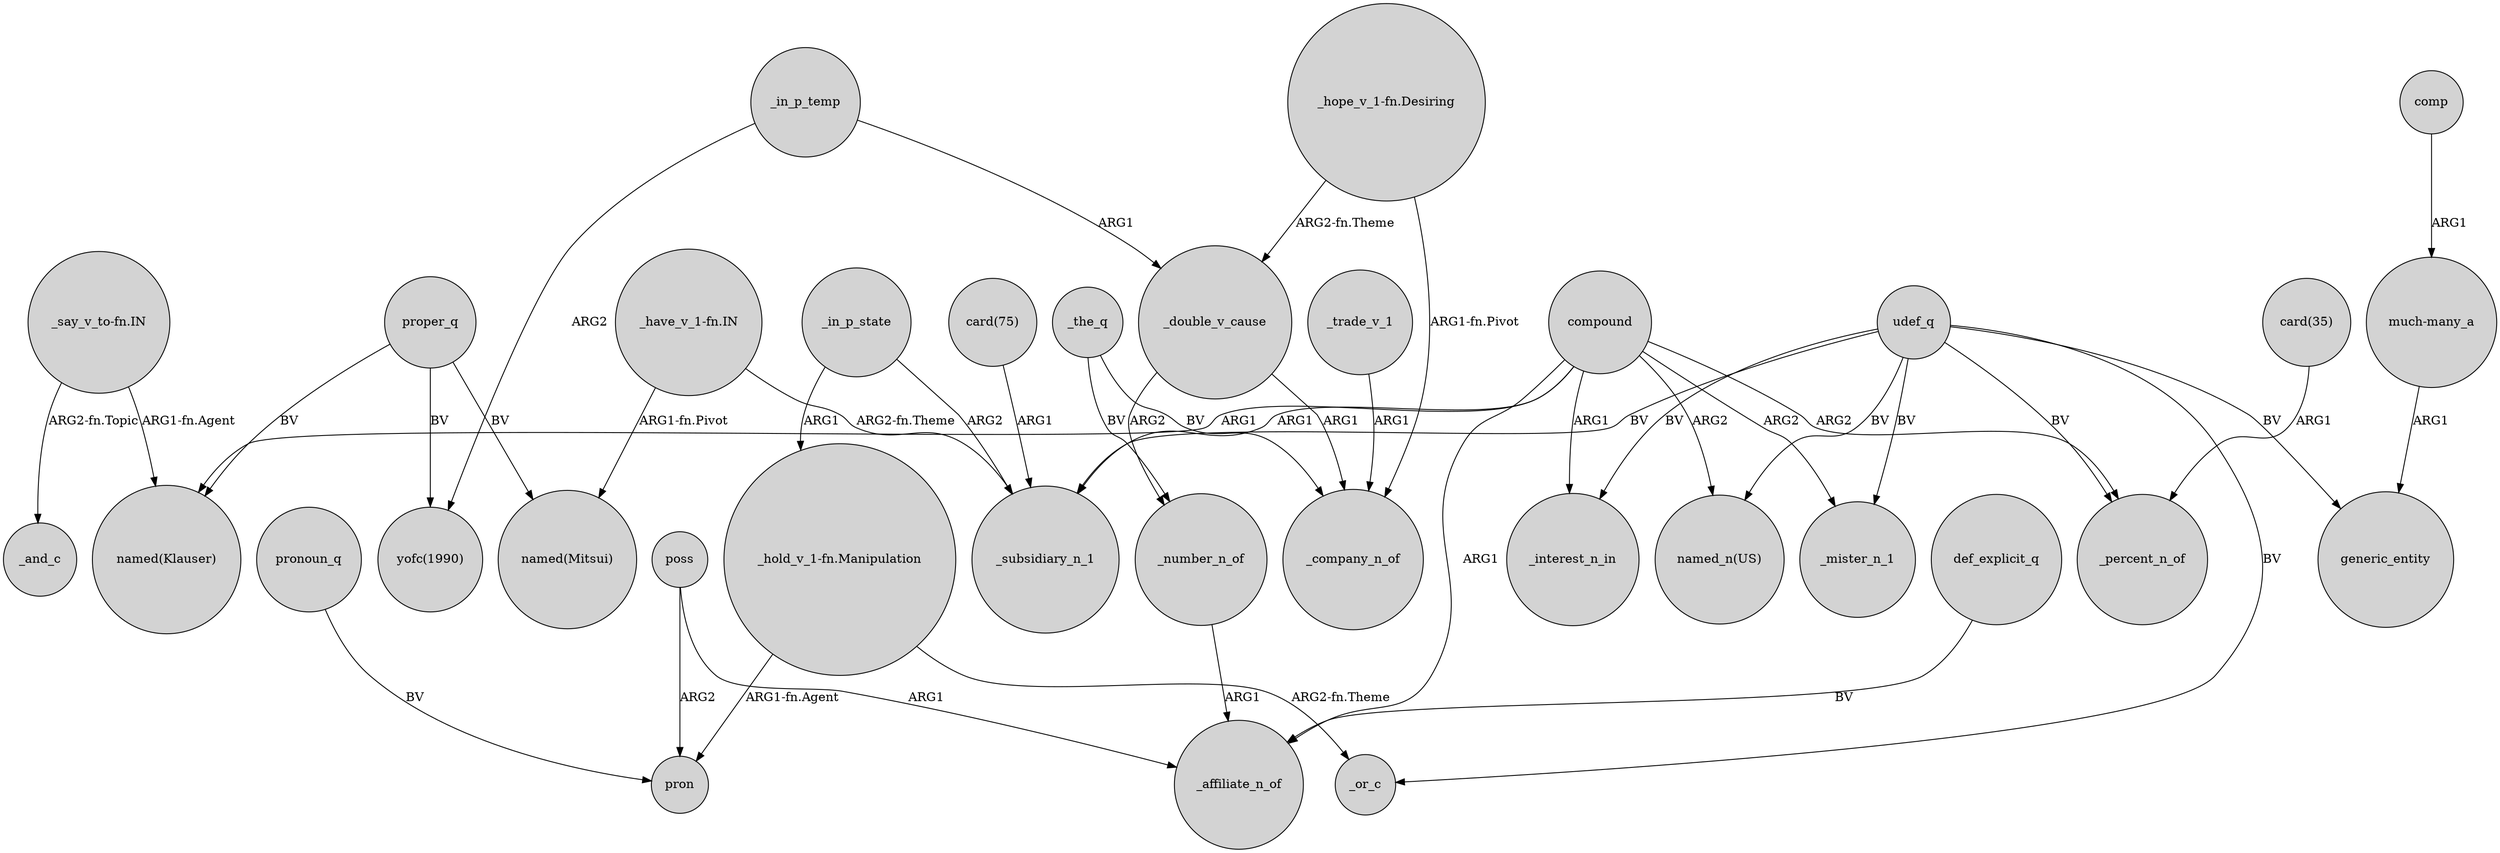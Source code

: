 digraph {
	node [shape=circle style=filled]
	proper_q -> "named(Klauser)" [label=BV]
	"_hold_v_1-fn.Manipulation" -> _or_c [label="ARG2-fn.Theme"]
	"_say_v_to-fn.IN" -> "named(Klauser)" [label="ARG1-fn.Agent"]
	udef_q -> "named_n(US)" [label=BV]
	udef_q -> generic_entity [label=BV]
	"_hold_v_1-fn.Manipulation" -> pron [label="ARG1-fn.Agent"]
	_in_p_state -> "_hold_v_1-fn.Manipulation" [label=ARG1]
	"_have_v_1-fn.IN" -> "named(Mitsui)" [label="ARG1-fn.Pivot"]
	"_hope_v_1-fn.Desiring" -> _double_v_cause [label="ARG2-fn.Theme"]
	poss -> pron [label=ARG2]
	"much-many_a" -> generic_entity [label=ARG1]
	compound -> _mister_n_1 [label=ARG2]
	_double_v_cause -> _company_n_of [label=ARG1]
	udef_q -> _mister_n_1 [label=BV]
	_the_q -> _number_n_of [label=BV]
	def_explicit_q -> _affiliate_n_of [label=BV]
	udef_q -> _interest_n_in [label=BV]
	"_have_v_1-fn.IN" -> _subsidiary_n_1 [label="ARG2-fn.Theme"]
	udef_q -> _or_c [label=BV]
	_in_p_temp -> "yofc(1990)" [label=ARG2]
	udef_q -> _subsidiary_n_1 [label=BV]
	compound -> "named_n(US)" [label=ARG2]
	compound -> _percent_n_of [label=ARG2]
	proper_q -> "yofc(1990)" [label=BV]
	_the_q -> _company_n_of [label=BV]
	_in_p_temp -> _double_v_cause [label=ARG1]
	pronoun_q -> pron [label=BV]
	poss -> _affiliate_n_of [label=ARG1]
	comp -> "much-many_a" [label=ARG1]
	_trade_v_1 -> _company_n_of [label=ARG1]
	compound -> _affiliate_n_of [label=ARG1]
	"_say_v_to-fn.IN" -> _and_c [label="ARG2-fn.Topic"]
	compound -> "named(Klauser)" [label=ARG1]
	_number_n_of -> _affiliate_n_of [label=ARG1]
	"card(75)" -> _subsidiary_n_1 [label=ARG1]
	"card(35)" -> _percent_n_of [label=ARG1]
	compound -> _subsidiary_n_1 [label=ARG1]
	_in_p_state -> _subsidiary_n_1 [label=ARG2]
	compound -> _interest_n_in [label=ARG1]
	udef_q -> _percent_n_of [label=BV]
	proper_q -> "named(Mitsui)" [label=BV]
	_double_v_cause -> _number_n_of [label=ARG2]
	"_hope_v_1-fn.Desiring" -> _company_n_of [label="ARG1-fn.Pivot"]
}

